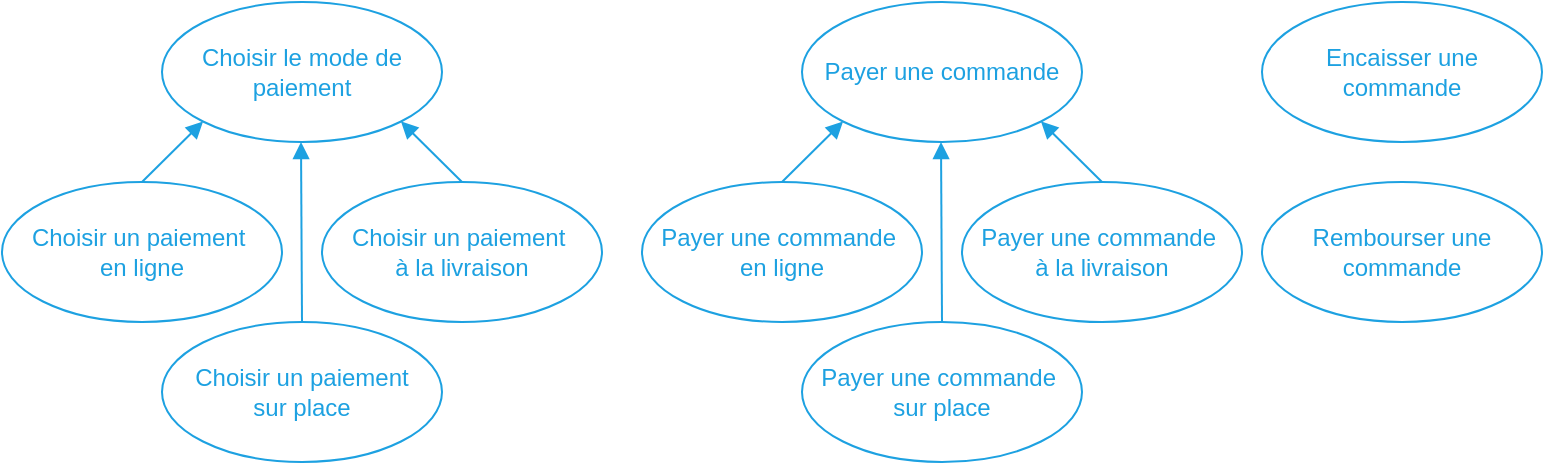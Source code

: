 <mxfile>
    <diagram id="S3KQ6_6wW9h8_aYrXfJG" name="Page-1">
        <mxGraphModel dx="439" dy="576" grid="1" gridSize="10" guides="1" tooltips="1" connect="1" arrows="1" fold="1" page="1" pageScale="1" pageWidth="827" pageHeight="1169" math="0" shadow="0">
            <root>
                <mxCell id="0"/>
                <mxCell id="1" parent="0"/>
                <mxCell id="27" value="&lt;font color=&quot;#1da1e1&quot;&gt;Encaisser une commande&lt;/font&gt;" style="ellipse;whiteSpace=wrap;html=1;fillColor=none;strokeColor=#1DA1E1;" parent="1" vertex="1">
                    <mxGeometry x="640" y="10" width="140" height="70" as="geometry"/>
                </mxCell>
                <mxCell id="28" value="" style="group" parent="1" vertex="1" connectable="0">
                    <mxGeometry x="330" y="10" width="300" height="230" as="geometry"/>
                </mxCell>
                <mxCell id="19" value="&lt;span style=&quot;color: rgb(29 , 161 , 225)&quot;&gt;Payer une commande&amp;nbsp;&lt;/span&gt;&lt;br style=&quot;color: rgb(29 , 161 , 225)&quot;&gt;&lt;span style=&quot;color: rgb(29 , 161 , 225)&quot;&gt;en ligne&lt;/span&gt;" style="ellipse;whiteSpace=wrap;html=1;fillColor=none;strokeColor=#1DA1E1;" parent="28" vertex="1">
                    <mxGeometry y="90" width="140" height="70" as="geometry"/>
                </mxCell>
                <mxCell id="21" value="&lt;span style=&quot;color: rgb(29 , 161 , 225)&quot;&gt;Payer une commande&amp;nbsp;&lt;/span&gt;&lt;br style=&quot;color: rgb(29 , 161 , 225)&quot;&gt;&lt;span style=&quot;color: rgb(29 , 161 , 225)&quot;&gt;à la livraison&lt;/span&gt;" style="ellipse;whiteSpace=wrap;html=1;fillColor=none;strokeColor=#1DA1E1;" parent="28" vertex="1">
                    <mxGeometry x="160" y="90" width="140" height="70" as="geometry"/>
                </mxCell>
                <mxCell id="22" style="rounded=0;orthogonalLoop=1;jettySize=auto;html=1;endArrow=block;endFill=1;strokeColor=#1DA1E1;exitX=0.5;exitY=0;exitDx=0;exitDy=0;" parent="28" source="23" edge="1">
                    <mxGeometry as="geometry">
                        <mxPoint x="149.5" y="70" as="targetPoint"/>
                        <mxPoint x="149.5" y="100" as="sourcePoint"/>
                    </mxGeometry>
                </mxCell>
                <mxCell id="23" value="&lt;span style=&quot;color: rgb(29 , 161 , 225)&quot;&gt;Payer une commande&amp;nbsp;&lt;/span&gt;&lt;br style=&quot;color: rgb(29 , 161 , 225)&quot;&gt;&lt;span style=&quot;color: rgb(29 , 161 , 225)&quot;&gt;sur place&lt;/span&gt;" style="ellipse;whiteSpace=wrap;html=1;fillColor=none;strokeColor=#1DA1E1;" parent="28" vertex="1">
                    <mxGeometry x="80" y="160" width="140" height="70" as="geometry"/>
                </mxCell>
                <mxCell id="24" value="&lt;font color=&quot;#1da1e1&quot;&gt;Payer une commande&lt;/font&gt;" style="ellipse;whiteSpace=wrap;html=1;fillColor=none;strokeColor=#1DA1E1;" parent="28" vertex="1">
                    <mxGeometry x="80" width="140" height="70" as="geometry"/>
                </mxCell>
                <mxCell id="18" style="edgeStyle=none;rounded=0;orthogonalLoop=1;jettySize=auto;html=1;exitX=0.5;exitY=0;exitDx=0;exitDy=0;entryX=0;entryY=1;entryDx=0;entryDy=0;endArrow=block;endFill=1;strokeColor=#1DA1E1;" parent="28" source="19" target="24" edge="1">
                    <mxGeometry relative="1" as="geometry"/>
                </mxCell>
                <mxCell id="20" style="edgeStyle=none;rounded=0;orthogonalLoop=1;jettySize=auto;html=1;exitX=0.5;exitY=0;exitDx=0;exitDy=0;entryX=1;entryY=1;entryDx=0;entryDy=0;endArrow=block;endFill=1;strokeColor=#1DA1E1;" parent="28" source="21" target="24" edge="1">
                    <mxGeometry relative="1" as="geometry"/>
                </mxCell>
                <mxCell id="34" value="" style="group" parent="1" vertex="1" connectable="0">
                    <mxGeometry x="10" y="10" width="300" height="230" as="geometry"/>
                </mxCell>
                <mxCell id="35" style="rounded=0;orthogonalLoop=1;jettySize=auto;html=1;endArrow=block;endFill=1;strokeColor=#1DA1E1;exitX=0.5;exitY=0;exitDx=0;exitDy=0;" parent="34" source="40" edge="1">
                    <mxGeometry as="geometry">
                        <mxPoint x="149.5" y="70" as="targetPoint"/>
                        <mxPoint x="149.5" y="100" as="sourcePoint"/>
                    </mxGeometry>
                </mxCell>
                <mxCell id="36" value="" style="group" parent="34" vertex="1" connectable="0">
                    <mxGeometry width="300" height="230" as="geometry"/>
                </mxCell>
                <mxCell id="37" value="&lt;font color=&quot;#1da1e1&quot;&gt;Choisir le mode de paiement&lt;/font&gt;" style="ellipse;whiteSpace=wrap;html=1;fillColor=none;strokeColor=#1DA1E1;" parent="36" vertex="1">
                    <mxGeometry x="80" width="140" height="70" as="geometry"/>
                </mxCell>
                <mxCell id="38" value="&lt;span style=&quot;color: rgb(29 , 161 , 225)&quot;&gt;Choisir un paiement&amp;nbsp;&lt;/span&gt;&lt;br style=&quot;color: rgb(29 , 161 , 225)&quot;&gt;&lt;span style=&quot;color: rgb(29 , 161 , 225)&quot;&gt;en ligne&lt;/span&gt;" style="ellipse;whiteSpace=wrap;html=1;fillColor=none;strokeColor=#1DA1E1;" parent="36" vertex="1">
                    <mxGeometry y="90" width="140" height="70" as="geometry"/>
                </mxCell>
                <mxCell id="39" value="&lt;span style=&quot;color: rgb(29 , 161 , 225)&quot;&gt;Choisir un paiement&amp;nbsp;&lt;/span&gt;&lt;br style=&quot;color: rgb(29 , 161 , 225)&quot;&gt;&lt;span style=&quot;color: rgb(29 , 161 , 225)&quot;&gt;à la livraison&lt;/span&gt;" style="ellipse;whiteSpace=wrap;html=1;fillColor=none;strokeColor=#1DA1E1;" parent="36" vertex="1">
                    <mxGeometry x="160" y="90" width="140" height="70" as="geometry"/>
                </mxCell>
                <mxCell id="40" value="&lt;span style=&quot;color: rgb(29 , 161 , 225)&quot;&gt;Choisir un paiement&lt;/span&gt;&lt;br style=&quot;color: rgb(29 , 161 , 225)&quot;&gt;&lt;span style=&quot;color: rgb(29 , 161 , 225)&quot;&gt;sur place&lt;/span&gt;" style="ellipse;whiteSpace=wrap;html=1;fillColor=none;strokeColor=#1DA1E1;" parent="36" vertex="1">
                    <mxGeometry x="80" y="160" width="140" height="70" as="geometry"/>
                </mxCell>
                <mxCell id="41" style="edgeStyle=none;rounded=0;orthogonalLoop=1;jettySize=auto;html=1;exitX=0.5;exitY=0;exitDx=0;exitDy=0;entryX=0;entryY=1;entryDx=0;entryDy=0;endArrow=block;endFill=1;strokeColor=#1DA1E1;" parent="36" source="38" target="37" edge="1">
                    <mxGeometry relative="1" as="geometry"/>
                </mxCell>
                <mxCell id="42" style="edgeStyle=none;rounded=0;orthogonalLoop=1;jettySize=auto;html=1;exitX=0.5;exitY=0;exitDx=0;exitDy=0;entryX=1;entryY=1;entryDx=0;entryDy=0;endArrow=block;endFill=1;strokeColor=#1DA1E1;" parent="36" source="39" target="37" edge="1">
                    <mxGeometry relative="1" as="geometry"/>
                </mxCell>
                <mxCell id="43" value="&lt;font color=&quot;#1da1e1&quot;&gt;Rembourser une commande&lt;/font&gt;" style="ellipse;whiteSpace=wrap;html=1;fillColor=none;strokeColor=#1DA1E1;" vertex="1" parent="1">
                    <mxGeometry x="640" y="100" width="140" height="70" as="geometry"/>
                </mxCell>
            </root>
        </mxGraphModel>
    </diagram>
</mxfile>